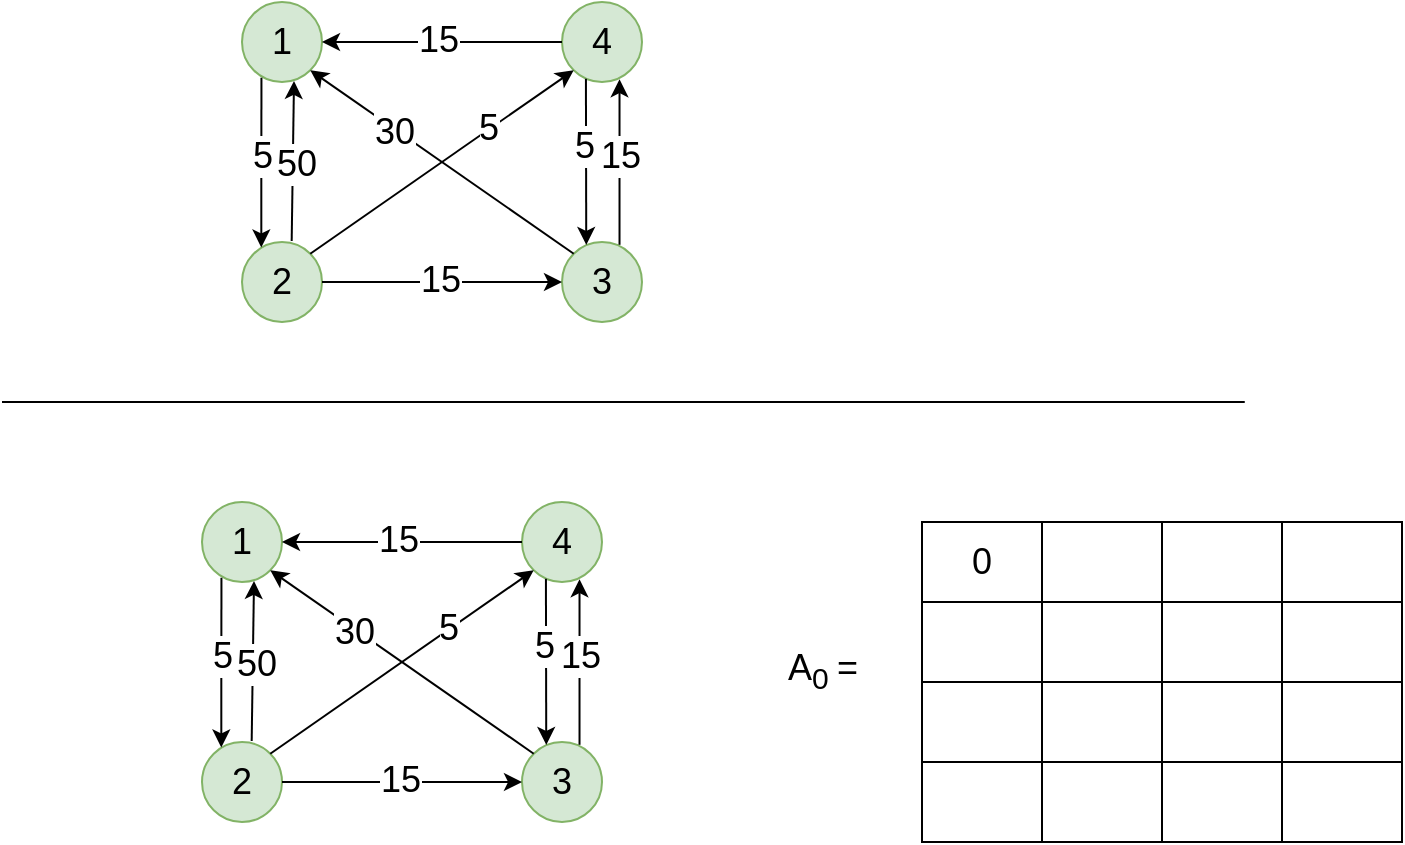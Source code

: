 <mxfile version="17.1.4" type="github">
  <diagram id="BbuX6d9MuGe36eEdIn-_" name="Page-1">
    <mxGraphModel dx="652" dy="446" grid="1" gridSize="10" guides="1" tooltips="1" connect="1" arrows="1" fold="1" page="1" pageScale="1" pageWidth="827" pageHeight="1169" math="0" shadow="0">
      <root>
        <mxCell id="0" />
        <mxCell id="1" parent="0" />
        <mxCell id="MEUeXcoPpYQQ2M0SvhKJ-1" value="&lt;font style=&quot;font-size: 18px&quot;&gt;1&lt;/font&gt;" style="ellipse;whiteSpace=wrap;html=1;aspect=fixed;fillColor=#d5e8d4;strokeColor=#82b366;" vertex="1" parent="1">
          <mxGeometry x="160" y="200" width="40" height="40" as="geometry" />
        </mxCell>
        <mxCell id="MEUeXcoPpYQQ2M0SvhKJ-3" value="&lt;span style=&quot;font-size: 18px&quot;&gt;2&lt;/span&gt;" style="ellipse;whiteSpace=wrap;html=1;aspect=fixed;fillColor=#d5e8d4;strokeColor=#82b366;" vertex="1" parent="1">
          <mxGeometry x="160" y="320" width="40" height="40" as="geometry" />
        </mxCell>
        <mxCell id="MEUeXcoPpYQQ2M0SvhKJ-4" value="&lt;font style=&quot;font-size: 18px&quot;&gt;4&lt;/font&gt;" style="ellipse;whiteSpace=wrap;html=1;aspect=fixed;fillColor=#d5e8d4;strokeColor=#82b366;" vertex="1" parent="1">
          <mxGeometry x="320" y="200" width="40" height="40" as="geometry" />
        </mxCell>
        <mxCell id="MEUeXcoPpYQQ2M0SvhKJ-5" value="&lt;font style=&quot;font-size: 18px&quot;&gt;3&lt;/font&gt;" style="ellipse;whiteSpace=wrap;html=1;aspect=fixed;fillColor=#d5e8d4;strokeColor=#82b366;" vertex="1" parent="1">
          <mxGeometry x="320" y="320" width="40" height="40" as="geometry" />
        </mxCell>
        <mxCell id="MEUeXcoPpYQQ2M0SvhKJ-6" value="" style="endArrow=classic;html=1;rounded=0;fontSize=18;exitX=0.243;exitY=0.946;exitDx=0;exitDy=0;exitPerimeter=0;entryX=0.241;entryY=0.068;entryDx=0;entryDy=0;entryPerimeter=0;" edge="1" parent="1" source="MEUeXcoPpYQQ2M0SvhKJ-1" target="MEUeXcoPpYQQ2M0SvhKJ-3">
          <mxGeometry width="50" height="50" relative="1" as="geometry">
            <mxPoint x="290" y="340" as="sourcePoint" />
            <mxPoint x="340" y="290" as="targetPoint" />
          </mxGeometry>
        </mxCell>
        <mxCell id="MEUeXcoPpYQQ2M0SvhKJ-14" value="5" style="edgeLabel;html=1;align=center;verticalAlign=middle;resizable=0;points=[];fontSize=18;" vertex="1" connectable="0" parent="MEUeXcoPpYQQ2M0SvhKJ-6">
          <mxGeometry x="-0.077" relative="1" as="geometry">
            <mxPoint as="offset" />
          </mxGeometry>
        </mxCell>
        <mxCell id="MEUeXcoPpYQQ2M0SvhKJ-7" value="" style="endArrow=classic;html=1;rounded=0;fontSize=18;exitX=0.299;exitY=0.959;exitDx=0;exitDy=0;exitPerimeter=0;entryX=0.303;entryY=0.036;entryDx=0;entryDy=0;entryPerimeter=0;" edge="1" parent="1" source="MEUeXcoPpYQQ2M0SvhKJ-4" target="MEUeXcoPpYQQ2M0SvhKJ-5">
          <mxGeometry width="50" height="50" relative="1" as="geometry">
            <mxPoint x="330.08" y="235.12" as="sourcePoint" />
            <mxPoint x="330.0" y="320" as="targetPoint" />
          </mxGeometry>
        </mxCell>
        <mxCell id="MEUeXcoPpYQQ2M0SvhKJ-18" value="5" style="edgeLabel;html=1;align=center;verticalAlign=middle;resizable=0;points=[];fontSize=18;" vertex="1" connectable="0" parent="MEUeXcoPpYQQ2M0SvhKJ-7">
          <mxGeometry x="-0.198" y="-1" relative="1" as="geometry">
            <mxPoint as="offset" />
          </mxGeometry>
        </mxCell>
        <mxCell id="MEUeXcoPpYQQ2M0SvhKJ-8" value="" style="endArrow=classic;html=1;rounded=0;fontSize=18;exitX=0.621;exitY=-0.013;exitDx=0;exitDy=0;exitPerimeter=0;entryX=0.65;entryY=0.987;entryDx=0;entryDy=0;entryPerimeter=0;" edge="1" parent="1" source="MEUeXcoPpYQQ2M0SvhKJ-3" target="MEUeXcoPpYQQ2M0SvhKJ-1">
          <mxGeometry width="50" height="50" relative="1" as="geometry">
            <mxPoint x="230" y="330" as="sourcePoint" />
            <mxPoint x="280" y="280" as="targetPoint" />
          </mxGeometry>
        </mxCell>
        <mxCell id="MEUeXcoPpYQQ2M0SvhKJ-15" value="50" style="edgeLabel;html=1;align=center;verticalAlign=middle;resizable=0;points=[];fontSize=18;" vertex="1" connectable="0" parent="MEUeXcoPpYQQ2M0SvhKJ-8">
          <mxGeometry x="-0.027" y="-1" relative="1" as="geometry">
            <mxPoint as="offset" />
          </mxGeometry>
        </mxCell>
        <mxCell id="MEUeXcoPpYQQ2M0SvhKJ-9" value="" style="endArrow=classic;html=1;rounded=0;fontSize=18;exitX=0.719;exitY=0.035;exitDx=0;exitDy=0;exitPerimeter=0;entryX=0.719;entryY=0.965;entryDx=0;entryDy=0;entryPerimeter=0;" edge="1" parent="1" source="MEUeXcoPpYQQ2M0SvhKJ-5" target="MEUeXcoPpYQQ2M0SvhKJ-4">
          <mxGeometry width="50" height="50" relative="1" as="geometry">
            <mxPoint x="350" y="320" as="sourcePoint" />
            <mxPoint x="351.16" y="240.0" as="targetPoint" />
          </mxGeometry>
        </mxCell>
        <mxCell id="MEUeXcoPpYQQ2M0SvhKJ-19" value="15" style="edgeLabel;html=1;align=center;verticalAlign=middle;resizable=0;points=[];fontSize=18;" vertex="1" connectable="0" parent="MEUeXcoPpYQQ2M0SvhKJ-9">
          <mxGeometry x="0.083" relative="1" as="geometry">
            <mxPoint as="offset" />
          </mxGeometry>
        </mxCell>
        <mxCell id="MEUeXcoPpYQQ2M0SvhKJ-10" value="" style="endArrow=classic;html=1;rounded=0;fontSize=18;entryX=1;entryY=0.5;entryDx=0;entryDy=0;exitX=0;exitY=0.5;exitDx=0;exitDy=0;" edge="1" parent="1" source="MEUeXcoPpYQQ2M0SvhKJ-4" target="MEUeXcoPpYQQ2M0SvhKJ-1">
          <mxGeometry width="50" height="50" relative="1" as="geometry">
            <mxPoint x="270" y="320" as="sourcePoint" />
            <mxPoint x="320" y="270" as="targetPoint" />
          </mxGeometry>
        </mxCell>
        <mxCell id="MEUeXcoPpYQQ2M0SvhKJ-16" value="15" style="edgeLabel;html=1;align=center;verticalAlign=middle;resizable=0;points=[];fontSize=18;" vertex="1" connectable="0" parent="MEUeXcoPpYQQ2M0SvhKJ-10">
          <mxGeometry x="0.041" y="-1" relative="1" as="geometry">
            <mxPoint as="offset" />
          </mxGeometry>
        </mxCell>
        <mxCell id="MEUeXcoPpYQQ2M0SvhKJ-11" value="" style="endArrow=classic;html=1;rounded=0;fontSize=18;entryX=0;entryY=0.5;entryDx=0;entryDy=0;exitX=1;exitY=0.5;exitDx=0;exitDy=0;" edge="1" parent="1" source="MEUeXcoPpYQQ2M0SvhKJ-3" target="MEUeXcoPpYQQ2M0SvhKJ-5">
          <mxGeometry width="50" height="50" relative="1" as="geometry">
            <mxPoint x="330" y="300" as="sourcePoint" />
            <mxPoint x="210" y="300" as="targetPoint" />
          </mxGeometry>
        </mxCell>
        <mxCell id="MEUeXcoPpYQQ2M0SvhKJ-17" value="15" style="edgeLabel;html=1;align=center;verticalAlign=middle;resizable=0;points=[];fontSize=18;" vertex="1" connectable="0" parent="MEUeXcoPpYQQ2M0SvhKJ-11">
          <mxGeometry x="-0.026" y="1" relative="1" as="geometry">
            <mxPoint as="offset" />
          </mxGeometry>
        </mxCell>
        <mxCell id="MEUeXcoPpYQQ2M0SvhKJ-12" value="" style="endArrow=classic;html=1;rounded=0;fontSize=18;exitX=1;exitY=0;exitDx=0;exitDy=0;entryX=0;entryY=1;entryDx=0;entryDy=0;" edge="1" parent="1" source="MEUeXcoPpYQQ2M0SvhKJ-3" target="MEUeXcoPpYQQ2M0SvhKJ-4">
          <mxGeometry width="50" height="50" relative="1" as="geometry">
            <mxPoint x="310" y="290" as="sourcePoint" />
            <mxPoint x="360" y="240" as="targetPoint" />
          </mxGeometry>
        </mxCell>
        <mxCell id="MEUeXcoPpYQQ2M0SvhKJ-21" value="5" style="edgeLabel;html=1;align=center;verticalAlign=middle;resizable=0;points=[];fontSize=18;" vertex="1" connectable="0" parent="MEUeXcoPpYQQ2M0SvhKJ-12">
          <mxGeometry x="0.349" y="1" relative="1" as="geometry">
            <mxPoint as="offset" />
          </mxGeometry>
        </mxCell>
        <mxCell id="MEUeXcoPpYQQ2M0SvhKJ-13" value="" style="endArrow=classic;html=1;rounded=0;fontSize=18;entryX=1;entryY=1;entryDx=0;entryDy=0;exitX=0;exitY=0;exitDx=0;exitDy=0;" edge="1" parent="1" source="MEUeXcoPpYQQ2M0SvhKJ-5" target="MEUeXcoPpYQQ2M0SvhKJ-1">
          <mxGeometry width="50" height="50" relative="1" as="geometry">
            <mxPoint x="310" y="290" as="sourcePoint" />
            <mxPoint x="360" y="240" as="targetPoint" />
          </mxGeometry>
        </mxCell>
        <mxCell id="MEUeXcoPpYQQ2M0SvhKJ-20" value="30" style="edgeLabel;html=1;align=center;verticalAlign=middle;resizable=0;points=[];fontSize=18;" vertex="1" connectable="0" parent="MEUeXcoPpYQQ2M0SvhKJ-13">
          <mxGeometry x="0.353" y="1" relative="1" as="geometry">
            <mxPoint as="offset" />
          </mxGeometry>
        </mxCell>
        <mxCell id="MEUeXcoPpYQQ2M0SvhKJ-22" value="" style="shape=table;html=1;whiteSpace=wrap;startSize=0;container=1;collapsible=0;childLayout=tableLayout;fontSize=18;" vertex="1" parent="1">
          <mxGeometry x="500" y="460" width="240" height="160" as="geometry" />
        </mxCell>
        <mxCell id="MEUeXcoPpYQQ2M0SvhKJ-23" value="" style="shape=tableRow;horizontal=0;startSize=0;swimlaneHead=0;swimlaneBody=0;top=0;left=0;bottom=0;right=0;collapsible=0;dropTarget=0;fillColor=none;points=[[0,0.5],[1,0.5]];portConstraint=eastwest;fontSize=18;" vertex="1" parent="MEUeXcoPpYQQ2M0SvhKJ-22">
          <mxGeometry width="240" height="40" as="geometry" />
        </mxCell>
        <mxCell id="MEUeXcoPpYQQ2M0SvhKJ-24" value="0" style="shape=partialRectangle;html=1;whiteSpace=wrap;connectable=0;fillColor=none;top=0;left=0;bottom=0;right=0;overflow=hidden;fontSize=18;" vertex="1" parent="MEUeXcoPpYQQ2M0SvhKJ-23">
          <mxGeometry width="60" height="40" as="geometry">
            <mxRectangle width="60" height="40" as="alternateBounds" />
          </mxGeometry>
        </mxCell>
        <mxCell id="MEUeXcoPpYQQ2M0SvhKJ-25" value="" style="shape=partialRectangle;html=1;whiteSpace=wrap;connectable=0;fillColor=none;top=0;left=0;bottom=0;right=0;overflow=hidden;fontSize=18;" vertex="1" parent="MEUeXcoPpYQQ2M0SvhKJ-23">
          <mxGeometry x="60" width="60" height="40" as="geometry">
            <mxRectangle width="60" height="40" as="alternateBounds" />
          </mxGeometry>
        </mxCell>
        <mxCell id="MEUeXcoPpYQQ2M0SvhKJ-26" value="" style="shape=partialRectangle;html=1;whiteSpace=wrap;connectable=0;fillColor=none;top=0;left=0;bottom=0;right=0;overflow=hidden;fontSize=18;" vertex="1" parent="MEUeXcoPpYQQ2M0SvhKJ-23">
          <mxGeometry x="120" width="60" height="40" as="geometry">
            <mxRectangle width="60" height="40" as="alternateBounds" />
          </mxGeometry>
        </mxCell>
        <mxCell id="MEUeXcoPpYQQ2M0SvhKJ-56" style="shape=partialRectangle;html=1;whiteSpace=wrap;connectable=0;fillColor=none;top=0;left=0;bottom=0;right=0;overflow=hidden;fontSize=18;" vertex="1" parent="MEUeXcoPpYQQ2M0SvhKJ-23">
          <mxGeometry x="180" width="60" height="40" as="geometry">
            <mxRectangle width="60" height="40" as="alternateBounds" />
          </mxGeometry>
        </mxCell>
        <mxCell id="MEUeXcoPpYQQ2M0SvhKJ-27" value="" style="shape=tableRow;horizontal=0;startSize=0;swimlaneHead=0;swimlaneBody=0;top=0;left=0;bottom=0;right=0;collapsible=0;dropTarget=0;fillColor=none;points=[[0,0.5],[1,0.5]];portConstraint=eastwest;fontSize=18;" vertex="1" parent="MEUeXcoPpYQQ2M0SvhKJ-22">
          <mxGeometry y="40" width="240" height="40" as="geometry" />
        </mxCell>
        <mxCell id="MEUeXcoPpYQQ2M0SvhKJ-28" value="" style="shape=partialRectangle;html=1;whiteSpace=wrap;connectable=0;fillColor=none;top=0;left=0;bottom=0;right=0;overflow=hidden;fontSize=18;" vertex="1" parent="MEUeXcoPpYQQ2M0SvhKJ-27">
          <mxGeometry width="60" height="40" as="geometry">
            <mxRectangle width="60" height="40" as="alternateBounds" />
          </mxGeometry>
        </mxCell>
        <mxCell id="MEUeXcoPpYQQ2M0SvhKJ-29" value="" style="shape=partialRectangle;html=1;whiteSpace=wrap;connectable=0;fillColor=none;top=0;left=0;bottom=0;right=0;overflow=hidden;fontSize=18;" vertex="1" parent="MEUeXcoPpYQQ2M0SvhKJ-27">
          <mxGeometry x="60" width="60" height="40" as="geometry">
            <mxRectangle width="60" height="40" as="alternateBounds" />
          </mxGeometry>
        </mxCell>
        <mxCell id="MEUeXcoPpYQQ2M0SvhKJ-30" value="" style="shape=partialRectangle;html=1;whiteSpace=wrap;connectable=0;fillColor=none;top=0;left=0;bottom=0;right=0;overflow=hidden;fontSize=18;" vertex="1" parent="MEUeXcoPpYQQ2M0SvhKJ-27">
          <mxGeometry x="120" width="60" height="40" as="geometry">
            <mxRectangle width="60" height="40" as="alternateBounds" />
          </mxGeometry>
        </mxCell>
        <mxCell id="MEUeXcoPpYQQ2M0SvhKJ-57" style="shape=partialRectangle;html=1;whiteSpace=wrap;connectable=0;fillColor=none;top=0;left=0;bottom=0;right=0;overflow=hidden;fontSize=18;" vertex="1" parent="MEUeXcoPpYQQ2M0SvhKJ-27">
          <mxGeometry x="180" width="60" height="40" as="geometry">
            <mxRectangle width="60" height="40" as="alternateBounds" />
          </mxGeometry>
        </mxCell>
        <mxCell id="MEUeXcoPpYQQ2M0SvhKJ-59" style="shape=tableRow;horizontal=0;startSize=0;swimlaneHead=0;swimlaneBody=0;top=0;left=0;bottom=0;right=0;collapsible=0;dropTarget=0;fillColor=none;points=[[0,0.5],[1,0.5]];portConstraint=eastwest;fontSize=18;" vertex="1" parent="MEUeXcoPpYQQ2M0SvhKJ-22">
          <mxGeometry y="80" width="240" height="40" as="geometry" />
        </mxCell>
        <mxCell id="MEUeXcoPpYQQ2M0SvhKJ-60" style="shape=partialRectangle;html=1;whiteSpace=wrap;connectable=0;fillColor=none;top=0;left=0;bottom=0;right=0;overflow=hidden;fontSize=18;" vertex="1" parent="MEUeXcoPpYQQ2M0SvhKJ-59">
          <mxGeometry width="60" height="40" as="geometry">
            <mxRectangle width="60" height="40" as="alternateBounds" />
          </mxGeometry>
        </mxCell>
        <mxCell id="MEUeXcoPpYQQ2M0SvhKJ-61" style="shape=partialRectangle;html=1;whiteSpace=wrap;connectable=0;fillColor=none;top=0;left=0;bottom=0;right=0;overflow=hidden;fontSize=18;" vertex="1" parent="MEUeXcoPpYQQ2M0SvhKJ-59">
          <mxGeometry x="60" width="60" height="40" as="geometry">
            <mxRectangle width="60" height="40" as="alternateBounds" />
          </mxGeometry>
        </mxCell>
        <mxCell id="MEUeXcoPpYQQ2M0SvhKJ-62" style="shape=partialRectangle;html=1;whiteSpace=wrap;connectable=0;fillColor=none;top=0;left=0;bottom=0;right=0;overflow=hidden;fontSize=18;" vertex="1" parent="MEUeXcoPpYQQ2M0SvhKJ-59">
          <mxGeometry x="120" width="60" height="40" as="geometry">
            <mxRectangle width="60" height="40" as="alternateBounds" />
          </mxGeometry>
        </mxCell>
        <mxCell id="MEUeXcoPpYQQ2M0SvhKJ-63" style="shape=partialRectangle;html=1;whiteSpace=wrap;connectable=0;fillColor=none;top=0;left=0;bottom=0;right=0;overflow=hidden;fontSize=18;" vertex="1" parent="MEUeXcoPpYQQ2M0SvhKJ-59">
          <mxGeometry x="180" width="60" height="40" as="geometry">
            <mxRectangle width="60" height="40" as="alternateBounds" />
          </mxGeometry>
        </mxCell>
        <mxCell id="MEUeXcoPpYQQ2M0SvhKJ-31" value="" style="shape=tableRow;horizontal=0;startSize=0;swimlaneHead=0;swimlaneBody=0;top=0;left=0;bottom=0;right=0;collapsible=0;dropTarget=0;fillColor=none;points=[[0,0.5],[1,0.5]];portConstraint=eastwest;fontSize=18;" vertex="1" parent="MEUeXcoPpYQQ2M0SvhKJ-22">
          <mxGeometry y="120" width="240" height="40" as="geometry" />
        </mxCell>
        <mxCell id="MEUeXcoPpYQQ2M0SvhKJ-32" value="" style="shape=partialRectangle;html=1;whiteSpace=wrap;connectable=0;fillColor=none;top=0;left=0;bottom=0;right=0;overflow=hidden;fontSize=18;" vertex="1" parent="MEUeXcoPpYQQ2M0SvhKJ-31">
          <mxGeometry width="60" height="40" as="geometry">
            <mxRectangle width="60" height="40" as="alternateBounds" />
          </mxGeometry>
        </mxCell>
        <mxCell id="MEUeXcoPpYQQ2M0SvhKJ-33" value="" style="shape=partialRectangle;html=1;whiteSpace=wrap;connectable=0;fillColor=none;top=0;left=0;bottom=0;right=0;overflow=hidden;fontSize=18;" vertex="1" parent="MEUeXcoPpYQQ2M0SvhKJ-31">
          <mxGeometry x="60" width="60" height="40" as="geometry">
            <mxRectangle width="60" height="40" as="alternateBounds" />
          </mxGeometry>
        </mxCell>
        <mxCell id="MEUeXcoPpYQQ2M0SvhKJ-34" value="" style="shape=partialRectangle;html=1;whiteSpace=wrap;connectable=0;fillColor=none;top=0;left=0;bottom=0;right=0;overflow=hidden;pointerEvents=1;fontSize=18;" vertex="1" parent="MEUeXcoPpYQQ2M0SvhKJ-31">
          <mxGeometry x="120" width="60" height="40" as="geometry">
            <mxRectangle width="60" height="40" as="alternateBounds" />
          </mxGeometry>
        </mxCell>
        <mxCell id="MEUeXcoPpYQQ2M0SvhKJ-58" style="shape=partialRectangle;html=1;whiteSpace=wrap;connectable=0;fillColor=none;top=0;left=0;bottom=0;right=0;overflow=hidden;pointerEvents=1;fontSize=18;" vertex="1" parent="MEUeXcoPpYQQ2M0SvhKJ-31">
          <mxGeometry x="180" width="60" height="40" as="geometry">
            <mxRectangle width="60" height="40" as="alternateBounds" />
          </mxGeometry>
        </mxCell>
        <mxCell id="MEUeXcoPpYQQ2M0SvhKJ-35" value="" style="endArrow=none;html=1;rounded=0;fontSize=18;" edge="1" parent="1">
          <mxGeometry width="50" height="50" relative="1" as="geometry">
            <mxPoint x="40" y="400" as="sourcePoint" />
            <mxPoint x="661.379" y="400" as="targetPoint" />
          </mxGeometry>
        </mxCell>
        <mxCell id="MEUeXcoPpYQQ2M0SvhKJ-36" value="&lt;font style=&quot;font-size: 18px&quot;&gt;1&lt;/font&gt;" style="ellipse;whiteSpace=wrap;html=1;aspect=fixed;fillColor=#d5e8d4;strokeColor=#82b366;" vertex="1" parent="1">
          <mxGeometry x="140" y="450" width="40" height="40" as="geometry" />
        </mxCell>
        <mxCell id="MEUeXcoPpYQQ2M0SvhKJ-37" value="&lt;span style=&quot;font-size: 18px&quot;&gt;2&lt;/span&gt;" style="ellipse;whiteSpace=wrap;html=1;aspect=fixed;fillColor=#d5e8d4;strokeColor=#82b366;" vertex="1" parent="1">
          <mxGeometry x="140" y="570" width="40" height="40" as="geometry" />
        </mxCell>
        <mxCell id="MEUeXcoPpYQQ2M0SvhKJ-38" value="&lt;font style=&quot;font-size: 18px&quot;&gt;4&lt;/font&gt;" style="ellipse;whiteSpace=wrap;html=1;aspect=fixed;fillColor=#d5e8d4;strokeColor=#82b366;" vertex="1" parent="1">
          <mxGeometry x="300" y="450" width="40" height="40" as="geometry" />
        </mxCell>
        <mxCell id="MEUeXcoPpYQQ2M0SvhKJ-39" value="&lt;font style=&quot;font-size: 18px&quot;&gt;3&lt;/font&gt;" style="ellipse;whiteSpace=wrap;html=1;aspect=fixed;fillColor=#d5e8d4;strokeColor=#82b366;" vertex="1" parent="1">
          <mxGeometry x="300" y="570" width="40" height="40" as="geometry" />
        </mxCell>
        <mxCell id="MEUeXcoPpYQQ2M0SvhKJ-40" value="" style="endArrow=classic;html=1;rounded=0;fontSize=18;exitX=0.243;exitY=0.946;exitDx=0;exitDy=0;exitPerimeter=0;entryX=0.241;entryY=0.068;entryDx=0;entryDy=0;entryPerimeter=0;" edge="1" parent="1" source="MEUeXcoPpYQQ2M0SvhKJ-36" target="MEUeXcoPpYQQ2M0SvhKJ-37">
          <mxGeometry width="50" height="50" relative="1" as="geometry">
            <mxPoint x="270" y="590" as="sourcePoint" />
            <mxPoint x="320" y="540" as="targetPoint" />
          </mxGeometry>
        </mxCell>
        <mxCell id="MEUeXcoPpYQQ2M0SvhKJ-41" value="5" style="edgeLabel;html=1;align=center;verticalAlign=middle;resizable=0;points=[];fontSize=18;" vertex="1" connectable="0" parent="MEUeXcoPpYQQ2M0SvhKJ-40">
          <mxGeometry x="-0.077" relative="1" as="geometry">
            <mxPoint as="offset" />
          </mxGeometry>
        </mxCell>
        <mxCell id="MEUeXcoPpYQQ2M0SvhKJ-42" value="" style="endArrow=classic;html=1;rounded=0;fontSize=18;exitX=0.299;exitY=0.959;exitDx=0;exitDy=0;exitPerimeter=0;entryX=0.303;entryY=0.036;entryDx=0;entryDy=0;entryPerimeter=0;" edge="1" parent="1" source="MEUeXcoPpYQQ2M0SvhKJ-38" target="MEUeXcoPpYQQ2M0SvhKJ-39">
          <mxGeometry width="50" height="50" relative="1" as="geometry">
            <mxPoint x="310.08" y="485.12" as="sourcePoint" />
            <mxPoint x="310.0" y="570" as="targetPoint" />
          </mxGeometry>
        </mxCell>
        <mxCell id="MEUeXcoPpYQQ2M0SvhKJ-43" value="5" style="edgeLabel;html=1;align=center;verticalAlign=middle;resizable=0;points=[];fontSize=18;" vertex="1" connectable="0" parent="MEUeXcoPpYQQ2M0SvhKJ-42">
          <mxGeometry x="-0.198" y="-1" relative="1" as="geometry">
            <mxPoint as="offset" />
          </mxGeometry>
        </mxCell>
        <mxCell id="MEUeXcoPpYQQ2M0SvhKJ-44" value="" style="endArrow=classic;html=1;rounded=0;fontSize=18;exitX=0.621;exitY=-0.013;exitDx=0;exitDy=0;exitPerimeter=0;entryX=0.65;entryY=0.987;entryDx=0;entryDy=0;entryPerimeter=0;" edge="1" parent="1" source="MEUeXcoPpYQQ2M0SvhKJ-37" target="MEUeXcoPpYQQ2M0SvhKJ-36">
          <mxGeometry width="50" height="50" relative="1" as="geometry">
            <mxPoint x="210" y="580" as="sourcePoint" />
            <mxPoint x="260" y="530" as="targetPoint" />
          </mxGeometry>
        </mxCell>
        <mxCell id="MEUeXcoPpYQQ2M0SvhKJ-45" value="50" style="edgeLabel;html=1;align=center;verticalAlign=middle;resizable=0;points=[];fontSize=18;" vertex="1" connectable="0" parent="MEUeXcoPpYQQ2M0SvhKJ-44">
          <mxGeometry x="-0.027" y="-1" relative="1" as="geometry">
            <mxPoint as="offset" />
          </mxGeometry>
        </mxCell>
        <mxCell id="MEUeXcoPpYQQ2M0SvhKJ-46" value="" style="endArrow=classic;html=1;rounded=0;fontSize=18;exitX=0.719;exitY=0.035;exitDx=0;exitDy=0;exitPerimeter=0;entryX=0.719;entryY=0.965;entryDx=0;entryDy=0;entryPerimeter=0;" edge="1" parent="1" source="MEUeXcoPpYQQ2M0SvhKJ-39" target="MEUeXcoPpYQQ2M0SvhKJ-38">
          <mxGeometry width="50" height="50" relative="1" as="geometry">
            <mxPoint x="330" y="570" as="sourcePoint" />
            <mxPoint x="331.16" y="490" as="targetPoint" />
          </mxGeometry>
        </mxCell>
        <mxCell id="MEUeXcoPpYQQ2M0SvhKJ-47" value="15" style="edgeLabel;html=1;align=center;verticalAlign=middle;resizable=0;points=[];fontSize=18;" vertex="1" connectable="0" parent="MEUeXcoPpYQQ2M0SvhKJ-46">
          <mxGeometry x="0.083" relative="1" as="geometry">
            <mxPoint as="offset" />
          </mxGeometry>
        </mxCell>
        <mxCell id="MEUeXcoPpYQQ2M0SvhKJ-48" value="" style="endArrow=classic;html=1;rounded=0;fontSize=18;entryX=1;entryY=0.5;entryDx=0;entryDy=0;exitX=0;exitY=0.5;exitDx=0;exitDy=0;" edge="1" parent="1" source="MEUeXcoPpYQQ2M0SvhKJ-38" target="MEUeXcoPpYQQ2M0SvhKJ-36">
          <mxGeometry width="50" height="50" relative="1" as="geometry">
            <mxPoint x="250" y="570" as="sourcePoint" />
            <mxPoint x="300" y="520" as="targetPoint" />
          </mxGeometry>
        </mxCell>
        <mxCell id="MEUeXcoPpYQQ2M0SvhKJ-49" value="15" style="edgeLabel;html=1;align=center;verticalAlign=middle;resizable=0;points=[];fontSize=18;" vertex="1" connectable="0" parent="MEUeXcoPpYQQ2M0SvhKJ-48">
          <mxGeometry x="0.041" y="-1" relative="1" as="geometry">
            <mxPoint as="offset" />
          </mxGeometry>
        </mxCell>
        <mxCell id="MEUeXcoPpYQQ2M0SvhKJ-50" value="" style="endArrow=classic;html=1;rounded=0;fontSize=18;entryX=0;entryY=0.5;entryDx=0;entryDy=0;exitX=1;exitY=0.5;exitDx=0;exitDy=0;" edge="1" parent="1" source="MEUeXcoPpYQQ2M0SvhKJ-37" target="MEUeXcoPpYQQ2M0SvhKJ-39">
          <mxGeometry width="50" height="50" relative="1" as="geometry">
            <mxPoint x="310" y="550" as="sourcePoint" />
            <mxPoint x="190" y="550" as="targetPoint" />
          </mxGeometry>
        </mxCell>
        <mxCell id="MEUeXcoPpYQQ2M0SvhKJ-51" value="15" style="edgeLabel;html=1;align=center;verticalAlign=middle;resizable=0;points=[];fontSize=18;" vertex="1" connectable="0" parent="MEUeXcoPpYQQ2M0SvhKJ-50">
          <mxGeometry x="-0.026" y="1" relative="1" as="geometry">
            <mxPoint as="offset" />
          </mxGeometry>
        </mxCell>
        <mxCell id="MEUeXcoPpYQQ2M0SvhKJ-52" value="" style="endArrow=classic;html=1;rounded=0;fontSize=18;exitX=1;exitY=0;exitDx=0;exitDy=0;entryX=0;entryY=1;entryDx=0;entryDy=0;" edge="1" parent="1" source="MEUeXcoPpYQQ2M0SvhKJ-37" target="MEUeXcoPpYQQ2M0SvhKJ-38">
          <mxGeometry width="50" height="50" relative="1" as="geometry">
            <mxPoint x="290" y="540" as="sourcePoint" />
            <mxPoint x="340" y="490" as="targetPoint" />
          </mxGeometry>
        </mxCell>
        <mxCell id="MEUeXcoPpYQQ2M0SvhKJ-53" value="5" style="edgeLabel;html=1;align=center;verticalAlign=middle;resizable=0;points=[];fontSize=18;" vertex="1" connectable="0" parent="MEUeXcoPpYQQ2M0SvhKJ-52">
          <mxGeometry x="0.349" y="1" relative="1" as="geometry">
            <mxPoint as="offset" />
          </mxGeometry>
        </mxCell>
        <mxCell id="MEUeXcoPpYQQ2M0SvhKJ-54" value="" style="endArrow=classic;html=1;rounded=0;fontSize=18;entryX=1;entryY=1;entryDx=0;entryDy=0;exitX=0;exitY=0;exitDx=0;exitDy=0;" edge="1" parent="1" source="MEUeXcoPpYQQ2M0SvhKJ-39" target="MEUeXcoPpYQQ2M0SvhKJ-36">
          <mxGeometry width="50" height="50" relative="1" as="geometry">
            <mxPoint x="290" y="540" as="sourcePoint" />
            <mxPoint x="340" y="490" as="targetPoint" />
          </mxGeometry>
        </mxCell>
        <mxCell id="MEUeXcoPpYQQ2M0SvhKJ-55" value="30" style="edgeLabel;html=1;align=center;verticalAlign=middle;resizable=0;points=[];fontSize=18;" vertex="1" connectable="0" parent="MEUeXcoPpYQQ2M0SvhKJ-54">
          <mxGeometry x="0.353" y="1" relative="1" as="geometry">
            <mxPoint as="offset" />
          </mxGeometry>
        </mxCell>
        <mxCell id="MEUeXcoPpYQQ2M0SvhKJ-64" value="A&lt;sub&gt;0 &lt;/sub&gt;=" style="text;html=1;align=center;verticalAlign=middle;resizable=0;points=[];autosize=1;strokeColor=none;fillColor=none;fontSize=18;" vertex="1" parent="1">
          <mxGeometry x="425" y="520" width="50" height="30" as="geometry" />
        </mxCell>
      </root>
    </mxGraphModel>
  </diagram>
</mxfile>
